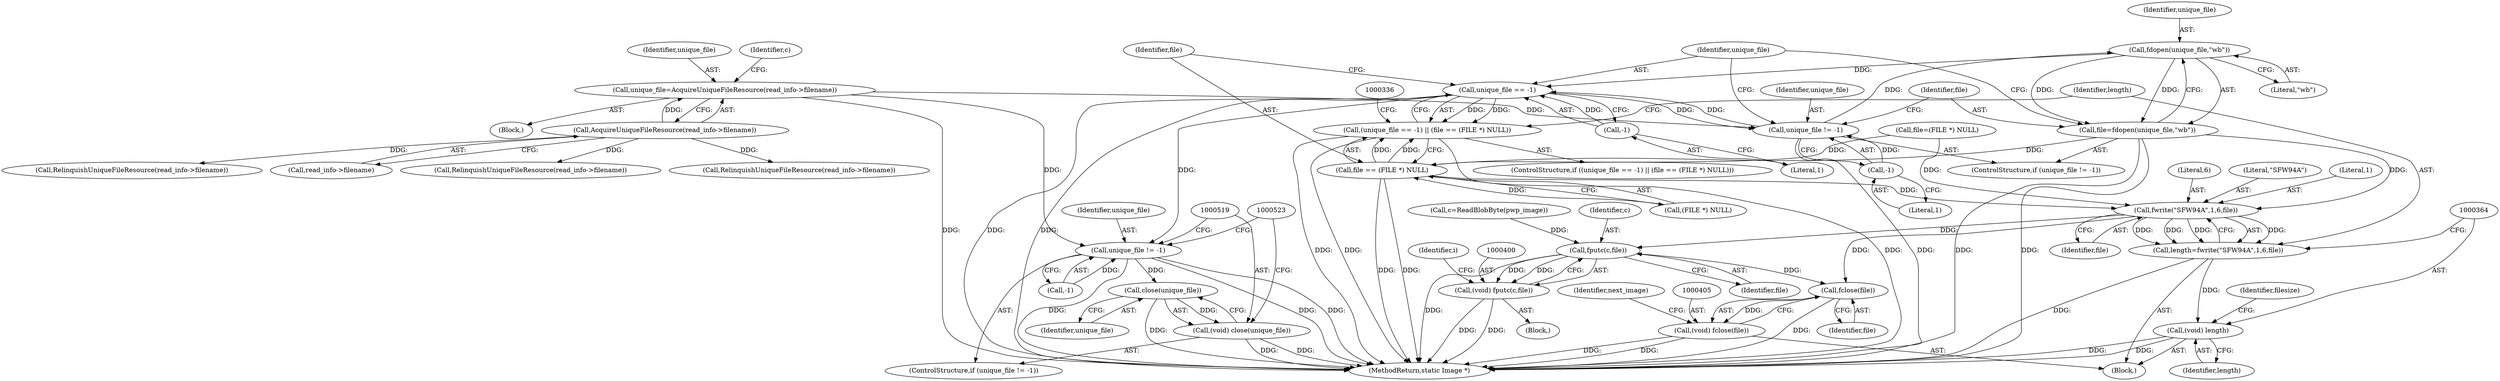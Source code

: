 digraph "0_ImageMagick_ecc03a2518c2b7dd375fde3a040fdae0bdf6a521@API" {
"1000320" [label="(Call,fdopen(unique_file,\"wb\"))"];
"1000314" [label="(Call,unique_file != -1)"];
"1000325" [label="(Call,unique_file == -1)"];
"1000320" [label="(Call,fdopen(unique_file,\"wb\"))"];
"1000327" [label="(Call,-1)"];
"1000224" [label="(Call,unique_file=AcquireUniqueFileResource(read_info->filename))"];
"1000226" [label="(Call,AcquireUniqueFileResource(read_info->filename))"];
"1000316" [label="(Call,-1)"];
"1000318" [label="(Call,file=fdopen(unique_file,\"wb\"))"];
"1000329" [label="(Call,file == (FILE *) NULL)"];
"1000324" [label="(Call,(unique_file == -1) || (file == (FILE *) NULL))"];
"1000358" [label="(Call,fwrite(\"SFW94A\",1,6,file))"];
"1000356" [label="(Call,length=fwrite(\"SFW94A\",1,6,file))"];
"1000363" [label="(Call,(void) length)"];
"1000401" [label="(Call,fputc(c,file))"];
"1000399" [label="(Call,(void) fputc(c,file))"];
"1000406" [label="(Call,fclose(file))"];
"1000404" [label="(Call,(void) fclose(file))"];
"1000514" [label="(Call,unique_file != -1)"];
"1000520" [label="(Call,close(unique_file))"];
"1000518" [label="(Call,(void) close(unique_file))"];
"1000224" [label="(Call,unique_file=AcquireUniqueFileResource(read_info->filename))"];
"1000227" [label="(Call,read_info->filename)"];
"1000361" [label="(Literal,6)"];
"1000520" [label="(Call,close(unique_file))"];
"1000330" [label="(Identifier,file)"];
"1000409" [label="(Identifier,next_image)"];
"1000226" [label="(Call,AcquireUniqueFileResource(read_info->filename))"];
"1000359" [label="(Literal,\"SFW94A\")"];
"1000321" [label="(Identifier,unique_file)"];
"1000524" [label="(Call,RelinquishUniqueFileResource(read_info->filename))"];
"1000329" [label="(Call,file == (FILE *) NULL)"];
"1000313" [label="(ControlStructure,if (unique_file != -1))"];
"1000324" [label="(Call,(unique_file == -1) || (file == (FILE *) NULL))"];
"1000367" [label="(Identifier,filesize)"];
"1000406" [label="(Call,fclose(file))"];
"1000314" [label="(Call,unique_file != -1)"];
"1000399" [label="(Call,(void) fputc(c,file))"];
"1000513" [label="(ControlStructure,if (unique_file != -1))"];
"1000514" [label="(Call,unique_file != -1)"];
"1000337" [label="(Call,RelinquishUniqueFileResource(read_info->filename))"];
"1000521" [label="(Identifier,unique_file)"];
"1000357" [label="(Identifier,length)"];
"1000315" [label="(Identifier,unique_file)"];
"1000327" [label="(Call,-1)"];
"1000234" [label="(Identifier,c)"];
"1000395" [label="(Call,c=ReadBlobByte(pwp_image))"];
"1000402" [label="(Identifier,c)"];
"1000566" [label="(MethodReturn,static Image *)"];
"1000328" [label="(Literal,1)"];
"1000318" [label="(Call,file=fdopen(unique_file,\"wb\"))"];
"1000363" [label="(Call,(void) length)"];
"1000515" [label="(Identifier,unique_file)"];
"1000301" [label="(Call,RelinquishUniqueFileResource(read_info->filename))"];
"1000407" [label="(Identifier,file)"];
"1000106" [label="(Block,)"];
"1000356" [label="(Call,length=fwrite(\"SFW94A\",1,6,file))"];
"1000358" [label="(Call,fwrite(\"SFW94A\",1,6,file))"];
"1000231" [label="(Block,)"];
"1000323" [label="(ControlStructure,if ((unique_file == -1) || (file == (FILE *) NULL)))"];
"1000326" [label="(Identifier,unique_file)"];
"1000516" [label="(Call,-1)"];
"1000518" [label="(Call,(void) close(unique_file))"];
"1000319" [label="(Identifier,file)"];
"1000331" [label="(Call,(FILE *) NULL)"];
"1000362" [label="(Identifier,file)"];
"1000325" [label="(Call,unique_file == -1)"];
"1000365" [label="(Identifier,length)"];
"1000225" [label="(Identifier,unique_file)"];
"1000317" [label="(Literal,1)"];
"1000308" [label="(Call,file=(FILE *) NULL)"];
"1000360" [label="(Literal,1)"];
"1000401" [label="(Call,fputc(c,file))"];
"1000394" [label="(Block,)"];
"1000393" [label="(Identifier,i)"];
"1000322" [label="(Literal,\"wb\")"];
"1000404" [label="(Call,(void) fclose(file))"];
"1000316" [label="(Call,-1)"];
"1000403" [label="(Identifier,file)"];
"1000320" [label="(Call,fdopen(unique_file,\"wb\"))"];
"1000320" -> "1000318"  [label="AST: "];
"1000320" -> "1000322"  [label="CFG: "];
"1000321" -> "1000320"  [label="AST: "];
"1000322" -> "1000320"  [label="AST: "];
"1000318" -> "1000320"  [label="CFG: "];
"1000320" -> "1000318"  [label="DDG: "];
"1000320" -> "1000318"  [label="DDG: "];
"1000314" -> "1000320"  [label="DDG: "];
"1000320" -> "1000325"  [label="DDG: "];
"1000314" -> "1000313"  [label="AST: "];
"1000314" -> "1000316"  [label="CFG: "];
"1000315" -> "1000314"  [label="AST: "];
"1000316" -> "1000314"  [label="AST: "];
"1000319" -> "1000314"  [label="CFG: "];
"1000326" -> "1000314"  [label="CFG: "];
"1000314" -> "1000566"  [label="DDG: "];
"1000325" -> "1000314"  [label="DDG: "];
"1000224" -> "1000314"  [label="DDG: "];
"1000316" -> "1000314"  [label="DDG: "];
"1000314" -> "1000325"  [label="DDG: "];
"1000325" -> "1000324"  [label="AST: "];
"1000325" -> "1000327"  [label="CFG: "];
"1000326" -> "1000325"  [label="AST: "];
"1000327" -> "1000325"  [label="AST: "];
"1000330" -> "1000325"  [label="CFG: "];
"1000324" -> "1000325"  [label="CFG: "];
"1000325" -> "1000566"  [label="DDG: "];
"1000325" -> "1000566"  [label="DDG: "];
"1000325" -> "1000324"  [label="DDG: "];
"1000325" -> "1000324"  [label="DDG: "];
"1000327" -> "1000325"  [label="DDG: "];
"1000325" -> "1000514"  [label="DDG: "];
"1000327" -> "1000328"  [label="CFG: "];
"1000328" -> "1000327"  [label="AST: "];
"1000224" -> "1000106"  [label="AST: "];
"1000224" -> "1000226"  [label="CFG: "];
"1000225" -> "1000224"  [label="AST: "];
"1000226" -> "1000224"  [label="AST: "];
"1000234" -> "1000224"  [label="CFG: "];
"1000224" -> "1000566"  [label="DDG: "];
"1000226" -> "1000224"  [label="DDG: "];
"1000224" -> "1000514"  [label="DDG: "];
"1000226" -> "1000227"  [label="CFG: "];
"1000227" -> "1000226"  [label="AST: "];
"1000226" -> "1000301"  [label="DDG: "];
"1000226" -> "1000337"  [label="DDG: "];
"1000226" -> "1000524"  [label="DDG: "];
"1000316" -> "1000317"  [label="CFG: "];
"1000317" -> "1000316"  [label="AST: "];
"1000318" -> "1000313"  [label="AST: "];
"1000319" -> "1000318"  [label="AST: "];
"1000326" -> "1000318"  [label="CFG: "];
"1000318" -> "1000566"  [label="DDG: "];
"1000318" -> "1000566"  [label="DDG: "];
"1000318" -> "1000329"  [label="DDG: "];
"1000318" -> "1000358"  [label="DDG: "];
"1000329" -> "1000324"  [label="AST: "];
"1000329" -> "1000331"  [label="CFG: "];
"1000330" -> "1000329"  [label="AST: "];
"1000331" -> "1000329"  [label="AST: "];
"1000324" -> "1000329"  [label="CFG: "];
"1000329" -> "1000566"  [label="DDG: "];
"1000329" -> "1000566"  [label="DDG: "];
"1000329" -> "1000324"  [label="DDG: "];
"1000329" -> "1000324"  [label="DDG: "];
"1000308" -> "1000329"  [label="DDG: "];
"1000331" -> "1000329"  [label="DDG: "];
"1000329" -> "1000358"  [label="DDG: "];
"1000324" -> "1000323"  [label="AST: "];
"1000336" -> "1000324"  [label="CFG: "];
"1000357" -> "1000324"  [label="CFG: "];
"1000324" -> "1000566"  [label="DDG: "];
"1000324" -> "1000566"  [label="DDG: "];
"1000324" -> "1000566"  [label="DDG: "];
"1000358" -> "1000356"  [label="AST: "];
"1000358" -> "1000362"  [label="CFG: "];
"1000359" -> "1000358"  [label="AST: "];
"1000360" -> "1000358"  [label="AST: "];
"1000361" -> "1000358"  [label="AST: "];
"1000362" -> "1000358"  [label="AST: "];
"1000356" -> "1000358"  [label="CFG: "];
"1000358" -> "1000356"  [label="DDG: "];
"1000358" -> "1000356"  [label="DDG: "];
"1000358" -> "1000356"  [label="DDG: "];
"1000358" -> "1000356"  [label="DDG: "];
"1000308" -> "1000358"  [label="DDG: "];
"1000358" -> "1000401"  [label="DDG: "];
"1000358" -> "1000406"  [label="DDG: "];
"1000356" -> "1000231"  [label="AST: "];
"1000357" -> "1000356"  [label="AST: "];
"1000364" -> "1000356"  [label="CFG: "];
"1000356" -> "1000566"  [label="DDG: "];
"1000356" -> "1000363"  [label="DDG: "];
"1000363" -> "1000231"  [label="AST: "];
"1000363" -> "1000365"  [label="CFG: "];
"1000364" -> "1000363"  [label="AST: "];
"1000365" -> "1000363"  [label="AST: "];
"1000367" -> "1000363"  [label="CFG: "];
"1000363" -> "1000566"  [label="DDG: "];
"1000363" -> "1000566"  [label="DDG: "];
"1000401" -> "1000399"  [label="AST: "];
"1000401" -> "1000403"  [label="CFG: "];
"1000402" -> "1000401"  [label="AST: "];
"1000403" -> "1000401"  [label="AST: "];
"1000399" -> "1000401"  [label="CFG: "];
"1000401" -> "1000566"  [label="DDG: "];
"1000401" -> "1000399"  [label="DDG: "];
"1000401" -> "1000399"  [label="DDG: "];
"1000395" -> "1000401"  [label="DDG: "];
"1000401" -> "1000406"  [label="DDG: "];
"1000399" -> "1000394"  [label="AST: "];
"1000400" -> "1000399"  [label="AST: "];
"1000393" -> "1000399"  [label="CFG: "];
"1000399" -> "1000566"  [label="DDG: "];
"1000399" -> "1000566"  [label="DDG: "];
"1000406" -> "1000404"  [label="AST: "];
"1000406" -> "1000407"  [label="CFG: "];
"1000407" -> "1000406"  [label="AST: "];
"1000404" -> "1000406"  [label="CFG: "];
"1000406" -> "1000566"  [label="DDG: "];
"1000406" -> "1000404"  [label="DDG: "];
"1000404" -> "1000231"  [label="AST: "];
"1000405" -> "1000404"  [label="AST: "];
"1000409" -> "1000404"  [label="CFG: "];
"1000404" -> "1000566"  [label="DDG: "];
"1000404" -> "1000566"  [label="DDG: "];
"1000514" -> "1000513"  [label="AST: "];
"1000514" -> "1000516"  [label="CFG: "];
"1000515" -> "1000514"  [label="AST: "];
"1000516" -> "1000514"  [label="AST: "];
"1000519" -> "1000514"  [label="CFG: "];
"1000523" -> "1000514"  [label="CFG: "];
"1000514" -> "1000566"  [label="DDG: "];
"1000514" -> "1000566"  [label="DDG: "];
"1000514" -> "1000566"  [label="DDG: "];
"1000516" -> "1000514"  [label="DDG: "];
"1000514" -> "1000520"  [label="DDG: "];
"1000520" -> "1000518"  [label="AST: "];
"1000520" -> "1000521"  [label="CFG: "];
"1000521" -> "1000520"  [label="AST: "];
"1000518" -> "1000520"  [label="CFG: "];
"1000520" -> "1000566"  [label="DDG: "];
"1000520" -> "1000518"  [label="DDG: "];
"1000518" -> "1000513"  [label="AST: "];
"1000519" -> "1000518"  [label="AST: "];
"1000523" -> "1000518"  [label="CFG: "];
"1000518" -> "1000566"  [label="DDG: "];
"1000518" -> "1000566"  [label="DDG: "];
}
